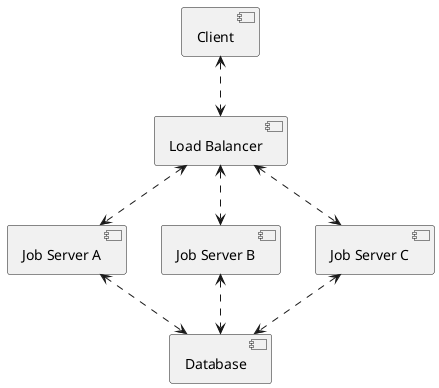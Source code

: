@startuml

[Client] as client
[Load Balancer] as balancer
[Database] as db

[Job Server A] as serverA
[Job Server B] as serverB
[Job Server C] as serverC

client <..> balancer
balancer <..> serverA
balancer <..> serverB
balancer <..> serverC

serverA <..> db
serverB <..> db
serverC <..> db

@enduml
